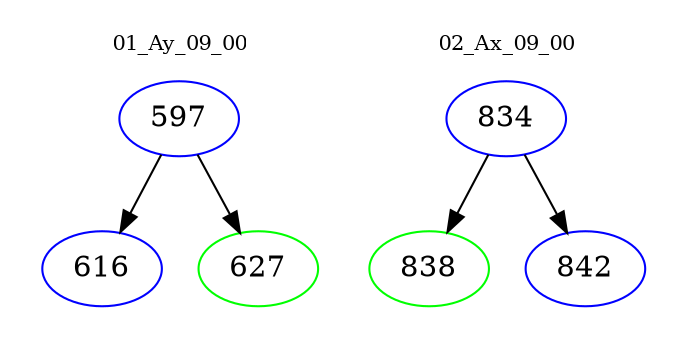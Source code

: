 digraph{
subgraph cluster_0 {
color = white
label = "01_Ay_09_00";
fontsize=10;
T0_597 [label="597", color="blue"]
T0_597 -> T0_616 [color="black"]
T0_616 [label="616", color="blue"]
T0_597 -> T0_627 [color="black"]
T0_627 [label="627", color="green"]
}
subgraph cluster_1 {
color = white
label = "02_Ax_09_00";
fontsize=10;
T1_834 [label="834", color="blue"]
T1_834 -> T1_838 [color="black"]
T1_838 [label="838", color="green"]
T1_834 -> T1_842 [color="black"]
T1_842 [label="842", color="blue"]
}
}
